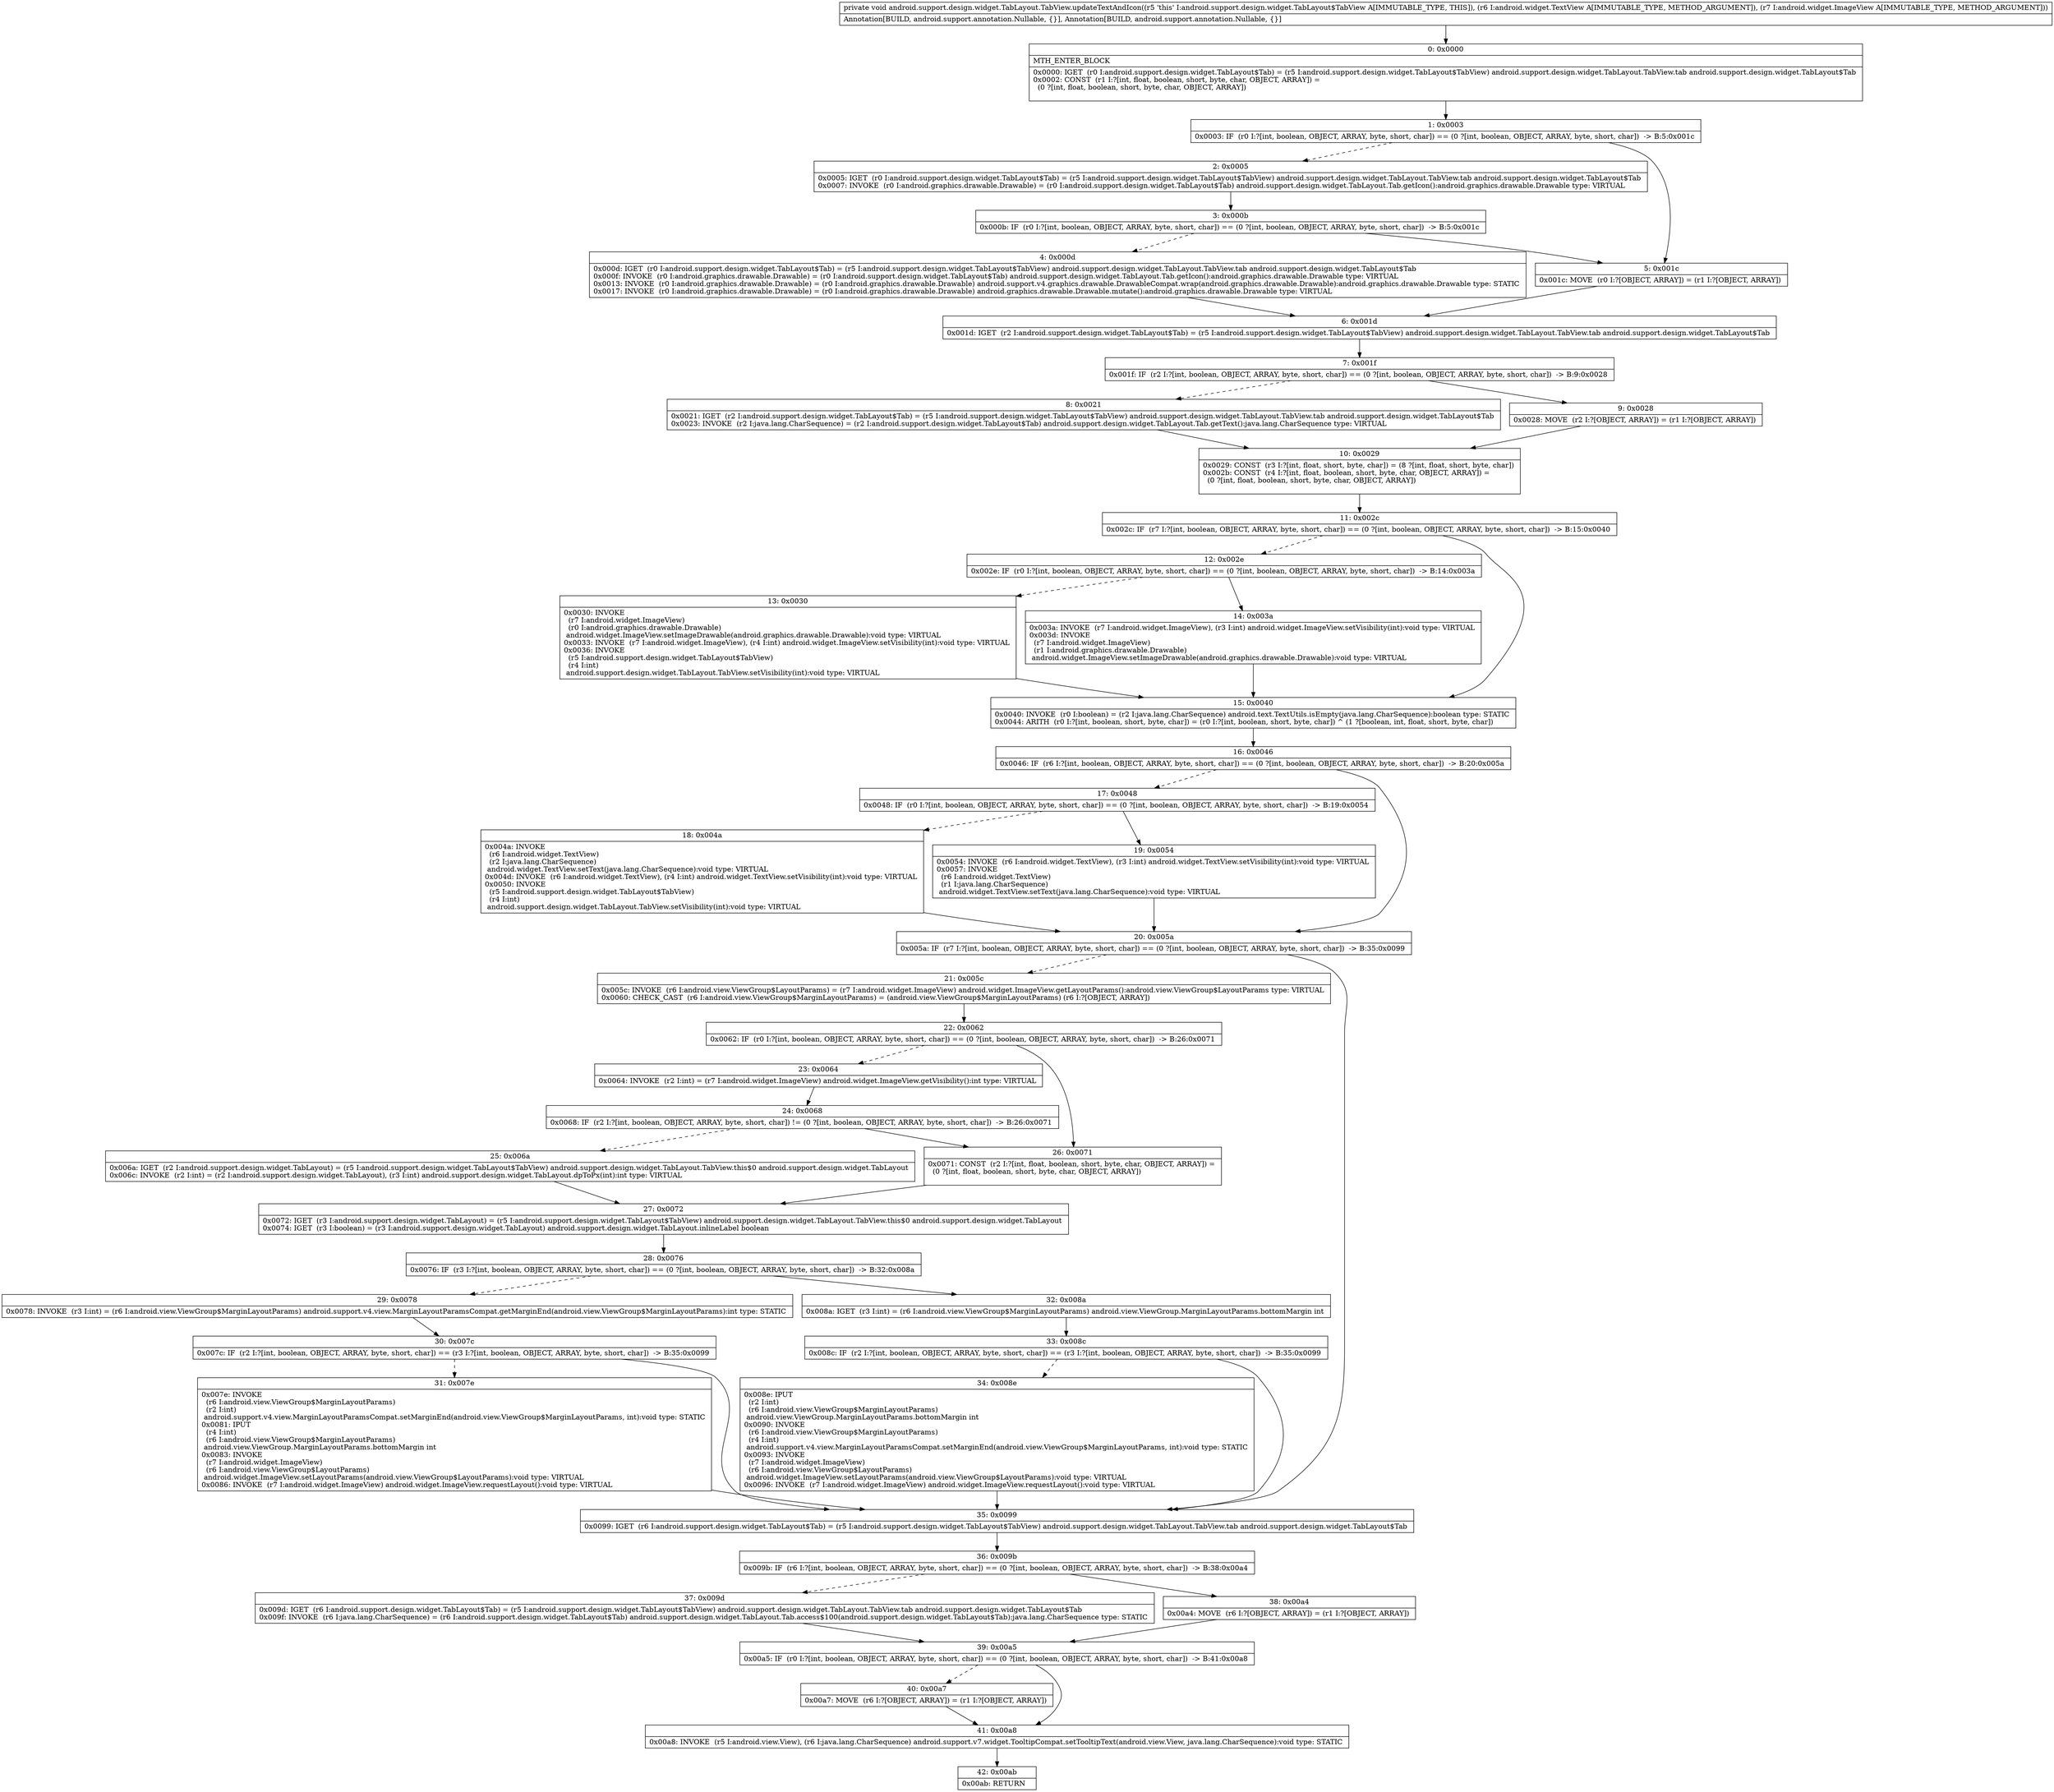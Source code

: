 digraph "CFG forandroid.support.design.widget.TabLayout.TabView.updateTextAndIcon(Landroid\/widget\/TextView;Landroid\/widget\/ImageView;)V" {
Node_0 [shape=record,label="{0\:\ 0x0000|MTH_ENTER_BLOCK\l|0x0000: IGET  (r0 I:android.support.design.widget.TabLayout$Tab) = (r5 I:android.support.design.widget.TabLayout$TabView) android.support.design.widget.TabLayout.TabView.tab android.support.design.widget.TabLayout$Tab \l0x0002: CONST  (r1 I:?[int, float, boolean, short, byte, char, OBJECT, ARRAY]) = \l  (0 ?[int, float, boolean, short, byte, char, OBJECT, ARRAY])\l \l}"];
Node_1 [shape=record,label="{1\:\ 0x0003|0x0003: IF  (r0 I:?[int, boolean, OBJECT, ARRAY, byte, short, char]) == (0 ?[int, boolean, OBJECT, ARRAY, byte, short, char])  \-\> B:5:0x001c \l}"];
Node_2 [shape=record,label="{2\:\ 0x0005|0x0005: IGET  (r0 I:android.support.design.widget.TabLayout$Tab) = (r5 I:android.support.design.widget.TabLayout$TabView) android.support.design.widget.TabLayout.TabView.tab android.support.design.widget.TabLayout$Tab \l0x0007: INVOKE  (r0 I:android.graphics.drawable.Drawable) = (r0 I:android.support.design.widget.TabLayout$Tab) android.support.design.widget.TabLayout.Tab.getIcon():android.graphics.drawable.Drawable type: VIRTUAL \l}"];
Node_3 [shape=record,label="{3\:\ 0x000b|0x000b: IF  (r0 I:?[int, boolean, OBJECT, ARRAY, byte, short, char]) == (0 ?[int, boolean, OBJECT, ARRAY, byte, short, char])  \-\> B:5:0x001c \l}"];
Node_4 [shape=record,label="{4\:\ 0x000d|0x000d: IGET  (r0 I:android.support.design.widget.TabLayout$Tab) = (r5 I:android.support.design.widget.TabLayout$TabView) android.support.design.widget.TabLayout.TabView.tab android.support.design.widget.TabLayout$Tab \l0x000f: INVOKE  (r0 I:android.graphics.drawable.Drawable) = (r0 I:android.support.design.widget.TabLayout$Tab) android.support.design.widget.TabLayout.Tab.getIcon():android.graphics.drawable.Drawable type: VIRTUAL \l0x0013: INVOKE  (r0 I:android.graphics.drawable.Drawable) = (r0 I:android.graphics.drawable.Drawable) android.support.v4.graphics.drawable.DrawableCompat.wrap(android.graphics.drawable.Drawable):android.graphics.drawable.Drawable type: STATIC \l0x0017: INVOKE  (r0 I:android.graphics.drawable.Drawable) = (r0 I:android.graphics.drawable.Drawable) android.graphics.drawable.Drawable.mutate():android.graphics.drawable.Drawable type: VIRTUAL \l}"];
Node_5 [shape=record,label="{5\:\ 0x001c|0x001c: MOVE  (r0 I:?[OBJECT, ARRAY]) = (r1 I:?[OBJECT, ARRAY]) \l}"];
Node_6 [shape=record,label="{6\:\ 0x001d|0x001d: IGET  (r2 I:android.support.design.widget.TabLayout$Tab) = (r5 I:android.support.design.widget.TabLayout$TabView) android.support.design.widget.TabLayout.TabView.tab android.support.design.widget.TabLayout$Tab \l}"];
Node_7 [shape=record,label="{7\:\ 0x001f|0x001f: IF  (r2 I:?[int, boolean, OBJECT, ARRAY, byte, short, char]) == (0 ?[int, boolean, OBJECT, ARRAY, byte, short, char])  \-\> B:9:0x0028 \l}"];
Node_8 [shape=record,label="{8\:\ 0x0021|0x0021: IGET  (r2 I:android.support.design.widget.TabLayout$Tab) = (r5 I:android.support.design.widget.TabLayout$TabView) android.support.design.widget.TabLayout.TabView.tab android.support.design.widget.TabLayout$Tab \l0x0023: INVOKE  (r2 I:java.lang.CharSequence) = (r2 I:android.support.design.widget.TabLayout$Tab) android.support.design.widget.TabLayout.Tab.getText():java.lang.CharSequence type: VIRTUAL \l}"];
Node_9 [shape=record,label="{9\:\ 0x0028|0x0028: MOVE  (r2 I:?[OBJECT, ARRAY]) = (r1 I:?[OBJECT, ARRAY]) \l}"];
Node_10 [shape=record,label="{10\:\ 0x0029|0x0029: CONST  (r3 I:?[int, float, short, byte, char]) = (8 ?[int, float, short, byte, char]) \l0x002b: CONST  (r4 I:?[int, float, boolean, short, byte, char, OBJECT, ARRAY]) = \l  (0 ?[int, float, boolean, short, byte, char, OBJECT, ARRAY])\l \l}"];
Node_11 [shape=record,label="{11\:\ 0x002c|0x002c: IF  (r7 I:?[int, boolean, OBJECT, ARRAY, byte, short, char]) == (0 ?[int, boolean, OBJECT, ARRAY, byte, short, char])  \-\> B:15:0x0040 \l}"];
Node_12 [shape=record,label="{12\:\ 0x002e|0x002e: IF  (r0 I:?[int, boolean, OBJECT, ARRAY, byte, short, char]) == (0 ?[int, boolean, OBJECT, ARRAY, byte, short, char])  \-\> B:14:0x003a \l}"];
Node_13 [shape=record,label="{13\:\ 0x0030|0x0030: INVOKE  \l  (r7 I:android.widget.ImageView)\l  (r0 I:android.graphics.drawable.Drawable)\l android.widget.ImageView.setImageDrawable(android.graphics.drawable.Drawable):void type: VIRTUAL \l0x0033: INVOKE  (r7 I:android.widget.ImageView), (r4 I:int) android.widget.ImageView.setVisibility(int):void type: VIRTUAL \l0x0036: INVOKE  \l  (r5 I:android.support.design.widget.TabLayout$TabView)\l  (r4 I:int)\l android.support.design.widget.TabLayout.TabView.setVisibility(int):void type: VIRTUAL \l}"];
Node_14 [shape=record,label="{14\:\ 0x003a|0x003a: INVOKE  (r7 I:android.widget.ImageView), (r3 I:int) android.widget.ImageView.setVisibility(int):void type: VIRTUAL \l0x003d: INVOKE  \l  (r7 I:android.widget.ImageView)\l  (r1 I:android.graphics.drawable.Drawable)\l android.widget.ImageView.setImageDrawable(android.graphics.drawable.Drawable):void type: VIRTUAL \l}"];
Node_15 [shape=record,label="{15\:\ 0x0040|0x0040: INVOKE  (r0 I:boolean) = (r2 I:java.lang.CharSequence) android.text.TextUtils.isEmpty(java.lang.CharSequence):boolean type: STATIC \l0x0044: ARITH  (r0 I:?[int, boolean, short, byte, char]) = (r0 I:?[int, boolean, short, byte, char]) ^ (1 ?[boolean, int, float, short, byte, char]) \l}"];
Node_16 [shape=record,label="{16\:\ 0x0046|0x0046: IF  (r6 I:?[int, boolean, OBJECT, ARRAY, byte, short, char]) == (0 ?[int, boolean, OBJECT, ARRAY, byte, short, char])  \-\> B:20:0x005a \l}"];
Node_17 [shape=record,label="{17\:\ 0x0048|0x0048: IF  (r0 I:?[int, boolean, OBJECT, ARRAY, byte, short, char]) == (0 ?[int, boolean, OBJECT, ARRAY, byte, short, char])  \-\> B:19:0x0054 \l}"];
Node_18 [shape=record,label="{18\:\ 0x004a|0x004a: INVOKE  \l  (r6 I:android.widget.TextView)\l  (r2 I:java.lang.CharSequence)\l android.widget.TextView.setText(java.lang.CharSequence):void type: VIRTUAL \l0x004d: INVOKE  (r6 I:android.widget.TextView), (r4 I:int) android.widget.TextView.setVisibility(int):void type: VIRTUAL \l0x0050: INVOKE  \l  (r5 I:android.support.design.widget.TabLayout$TabView)\l  (r4 I:int)\l android.support.design.widget.TabLayout.TabView.setVisibility(int):void type: VIRTUAL \l}"];
Node_19 [shape=record,label="{19\:\ 0x0054|0x0054: INVOKE  (r6 I:android.widget.TextView), (r3 I:int) android.widget.TextView.setVisibility(int):void type: VIRTUAL \l0x0057: INVOKE  \l  (r6 I:android.widget.TextView)\l  (r1 I:java.lang.CharSequence)\l android.widget.TextView.setText(java.lang.CharSequence):void type: VIRTUAL \l}"];
Node_20 [shape=record,label="{20\:\ 0x005a|0x005a: IF  (r7 I:?[int, boolean, OBJECT, ARRAY, byte, short, char]) == (0 ?[int, boolean, OBJECT, ARRAY, byte, short, char])  \-\> B:35:0x0099 \l}"];
Node_21 [shape=record,label="{21\:\ 0x005c|0x005c: INVOKE  (r6 I:android.view.ViewGroup$LayoutParams) = (r7 I:android.widget.ImageView) android.widget.ImageView.getLayoutParams():android.view.ViewGroup$LayoutParams type: VIRTUAL \l0x0060: CHECK_CAST  (r6 I:android.view.ViewGroup$MarginLayoutParams) = (android.view.ViewGroup$MarginLayoutParams) (r6 I:?[OBJECT, ARRAY]) \l}"];
Node_22 [shape=record,label="{22\:\ 0x0062|0x0062: IF  (r0 I:?[int, boolean, OBJECT, ARRAY, byte, short, char]) == (0 ?[int, boolean, OBJECT, ARRAY, byte, short, char])  \-\> B:26:0x0071 \l}"];
Node_23 [shape=record,label="{23\:\ 0x0064|0x0064: INVOKE  (r2 I:int) = (r7 I:android.widget.ImageView) android.widget.ImageView.getVisibility():int type: VIRTUAL \l}"];
Node_24 [shape=record,label="{24\:\ 0x0068|0x0068: IF  (r2 I:?[int, boolean, OBJECT, ARRAY, byte, short, char]) != (0 ?[int, boolean, OBJECT, ARRAY, byte, short, char])  \-\> B:26:0x0071 \l}"];
Node_25 [shape=record,label="{25\:\ 0x006a|0x006a: IGET  (r2 I:android.support.design.widget.TabLayout) = (r5 I:android.support.design.widget.TabLayout$TabView) android.support.design.widget.TabLayout.TabView.this$0 android.support.design.widget.TabLayout \l0x006c: INVOKE  (r2 I:int) = (r2 I:android.support.design.widget.TabLayout), (r3 I:int) android.support.design.widget.TabLayout.dpToPx(int):int type: VIRTUAL \l}"];
Node_26 [shape=record,label="{26\:\ 0x0071|0x0071: CONST  (r2 I:?[int, float, boolean, short, byte, char, OBJECT, ARRAY]) = \l  (0 ?[int, float, boolean, short, byte, char, OBJECT, ARRAY])\l \l}"];
Node_27 [shape=record,label="{27\:\ 0x0072|0x0072: IGET  (r3 I:android.support.design.widget.TabLayout) = (r5 I:android.support.design.widget.TabLayout$TabView) android.support.design.widget.TabLayout.TabView.this$0 android.support.design.widget.TabLayout \l0x0074: IGET  (r3 I:boolean) = (r3 I:android.support.design.widget.TabLayout) android.support.design.widget.TabLayout.inlineLabel boolean \l}"];
Node_28 [shape=record,label="{28\:\ 0x0076|0x0076: IF  (r3 I:?[int, boolean, OBJECT, ARRAY, byte, short, char]) == (0 ?[int, boolean, OBJECT, ARRAY, byte, short, char])  \-\> B:32:0x008a \l}"];
Node_29 [shape=record,label="{29\:\ 0x0078|0x0078: INVOKE  (r3 I:int) = (r6 I:android.view.ViewGroup$MarginLayoutParams) android.support.v4.view.MarginLayoutParamsCompat.getMarginEnd(android.view.ViewGroup$MarginLayoutParams):int type: STATIC \l}"];
Node_30 [shape=record,label="{30\:\ 0x007c|0x007c: IF  (r2 I:?[int, boolean, OBJECT, ARRAY, byte, short, char]) == (r3 I:?[int, boolean, OBJECT, ARRAY, byte, short, char])  \-\> B:35:0x0099 \l}"];
Node_31 [shape=record,label="{31\:\ 0x007e|0x007e: INVOKE  \l  (r6 I:android.view.ViewGroup$MarginLayoutParams)\l  (r2 I:int)\l android.support.v4.view.MarginLayoutParamsCompat.setMarginEnd(android.view.ViewGroup$MarginLayoutParams, int):void type: STATIC \l0x0081: IPUT  \l  (r4 I:int)\l  (r6 I:android.view.ViewGroup$MarginLayoutParams)\l android.view.ViewGroup.MarginLayoutParams.bottomMargin int \l0x0083: INVOKE  \l  (r7 I:android.widget.ImageView)\l  (r6 I:android.view.ViewGroup$LayoutParams)\l android.widget.ImageView.setLayoutParams(android.view.ViewGroup$LayoutParams):void type: VIRTUAL \l0x0086: INVOKE  (r7 I:android.widget.ImageView) android.widget.ImageView.requestLayout():void type: VIRTUAL \l}"];
Node_32 [shape=record,label="{32\:\ 0x008a|0x008a: IGET  (r3 I:int) = (r6 I:android.view.ViewGroup$MarginLayoutParams) android.view.ViewGroup.MarginLayoutParams.bottomMargin int \l}"];
Node_33 [shape=record,label="{33\:\ 0x008c|0x008c: IF  (r2 I:?[int, boolean, OBJECT, ARRAY, byte, short, char]) == (r3 I:?[int, boolean, OBJECT, ARRAY, byte, short, char])  \-\> B:35:0x0099 \l}"];
Node_34 [shape=record,label="{34\:\ 0x008e|0x008e: IPUT  \l  (r2 I:int)\l  (r6 I:android.view.ViewGroup$MarginLayoutParams)\l android.view.ViewGroup.MarginLayoutParams.bottomMargin int \l0x0090: INVOKE  \l  (r6 I:android.view.ViewGroup$MarginLayoutParams)\l  (r4 I:int)\l android.support.v4.view.MarginLayoutParamsCompat.setMarginEnd(android.view.ViewGroup$MarginLayoutParams, int):void type: STATIC \l0x0093: INVOKE  \l  (r7 I:android.widget.ImageView)\l  (r6 I:android.view.ViewGroup$LayoutParams)\l android.widget.ImageView.setLayoutParams(android.view.ViewGroup$LayoutParams):void type: VIRTUAL \l0x0096: INVOKE  (r7 I:android.widget.ImageView) android.widget.ImageView.requestLayout():void type: VIRTUAL \l}"];
Node_35 [shape=record,label="{35\:\ 0x0099|0x0099: IGET  (r6 I:android.support.design.widget.TabLayout$Tab) = (r5 I:android.support.design.widget.TabLayout$TabView) android.support.design.widget.TabLayout.TabView.tab android.support.design.widget.TabLayout$Tab \l}"];
Node_36 [shape=record,label="{36\:\ 0x009b|0x009b: IF  (r6 I:?[int, boolean, OBJECT, ARRAY, byte, short, char]) == (0 ?[int, boolean, OBJECT, ARRAY, byte, short, char])  \-\> B:38:0x00a4 \l}"];
Node_37 [shape=record,label="{37\:\ 0x009d|0x009d: IGET  (r6 I:android.support.design.widget.TabLayout$Tab) = (r5 I:android.support.design.widget.TabLayout$TabView) android.support.design.widget.TabLayout.TabView.tab android.support.design.widget.TabLayout$Tab \l0x009f: INVOKE  (r6 I:java.lang.CharSequence) = (r6 I:android.support.design.widget.TabLayout$Tab) android.support.design.widget.TabLayout.Tab.access$100(android.support.design.widget.TabLayout$Tab):java.lang.CharSequence type: STATIC \l}"];
Node_38 [shape=record,label="{38\:\ 0x00a4|0x00a4: MOVE  (r6 I:?[OBJECT, ARRAY]) = (r1 I:?[OBJECT, ARRAY]) \l}"];
Node_39 [shape=record,label="{39\:\ 0x00a5|0x00a5: IF  (r0 I:?[int, boolean, OBJECT, ARRAY, byte, short, char]) == (0 ?[int, boolean, OBJECT, ARRAY, byte, short, char])  \-\> B:41:0x00a8 \l}"];
Node_40 [shape=record,label="{40\:\ 0x00a7|0x00a7: MOVE  (r6 I:?[OBJECT, ARRAY]) = (r1 I:?[OBJECT, ARRAY]) \l}"];
Node_41 [shape=record,label="{41\:\ 0x00a8|0x00a8: INVOKE  (r5 I:android.view.View), (r6 I:java.lang.CharSequence) android.support.v7.widget.TooltipCompat.setTooltipText(android.view.View, java.lang.CharSequence):void type: STATIC \l}"];
Node_42 [shape=record,label="{42\:\ 0x00ab|0x00ab: RETURN   \l}"];
MethodNode[shape=record,label="{private void android.support.design.widget.TabLayout.TabView.updateTextAndIcon((r5 'this' I:android.support.design.widget.TabLayout$TabView A[IMMUTABLE_TYPE, THIS]), (r6 I:android.widget.TextView A[IMMUTABLE_TYPE, METHOD_ARGUMENT]), (r7 I:android.widget.ImageView A[IMMUTABLE_TYPE, METHOD_ARGUMENT]))  | Annotation[BUILD, android.support.annotation.Nullable, \{\}], Annotation[BUILD, android.support.annotation.Nullable, \{\}]\l}"];
MethodNode -> Node_0;
Node_0 -> Node_1;
Node_1 -> Node_2[style=dashed];
Node_1 -> Node_5;
Node_2 -> Node_3;
Node_3 -> Node_4[style=dashed];
Node_3 -> Node_5;
Node_4 -> Node_6;
Node_5 -> Node_6;
Node_6 -> Node_7;
Node_7 -> Node_8[style=dashed];
Node_7 -> Node_9;
Node_8 -> Node_10;
Node_9 -> Node_10;
Node_10 -> Node_11;
Node_11 -> Node_12[style=dashed];
Node_11 -> Node_15;
Node_12 -> Node_13[style=dashed];
Node_12 -> Node_14;
Node_13 -> Node_15;
Node_14 -> Node_15;
Node_15 -> Node_16;
Node_16 -> Node_17[style=dashed];
Node_16 -> Node_20;
Node_17 -> Node_18[style=dashed];
Node_17 -> Node_19;
Node_18 -> Node_20;
Node_19 -> Node_20;
Node_20 -> Node_21[style=dashed];
Node_20 -> Node_35;
Node_21 -> Node_22;
Node_22 -> Node_23[style=dashed];
Node_22 -> Node_26;
Node_23 -> Node_24;
Node_24 -> Node_25[style=dashed];
Node_24 -> Node_26;
Node_25 -> Node_27;
Node_26 -> Node_27;
Node_27 -> Node_28;
Node_28 -> Node_29[style=dashed];
Node_28 -> Node_32;
Node_29 -> Node_30;
Node_30 -> Node_31[style=dashed];
Node_30 -> Node_35;
Node_31 -> Node_35;
Node_32 -> Node_33;
Node_33 -> Node_34[style=dashed];
Node_33 -> Node_35;
Node_34 -> Node_35;
Node_35 -> Node_36;
Node_36 -> Node_37[style=dashed];
Node_36 -> Node_38;
Node_37 -> Node_39;
Node_38 -> Node_39;
Node_39 -> Node_40[style=dashed];
Node_39 -> Node_41;
Node_40 -> Node_41;
Node_41 -> Node_42;
}

